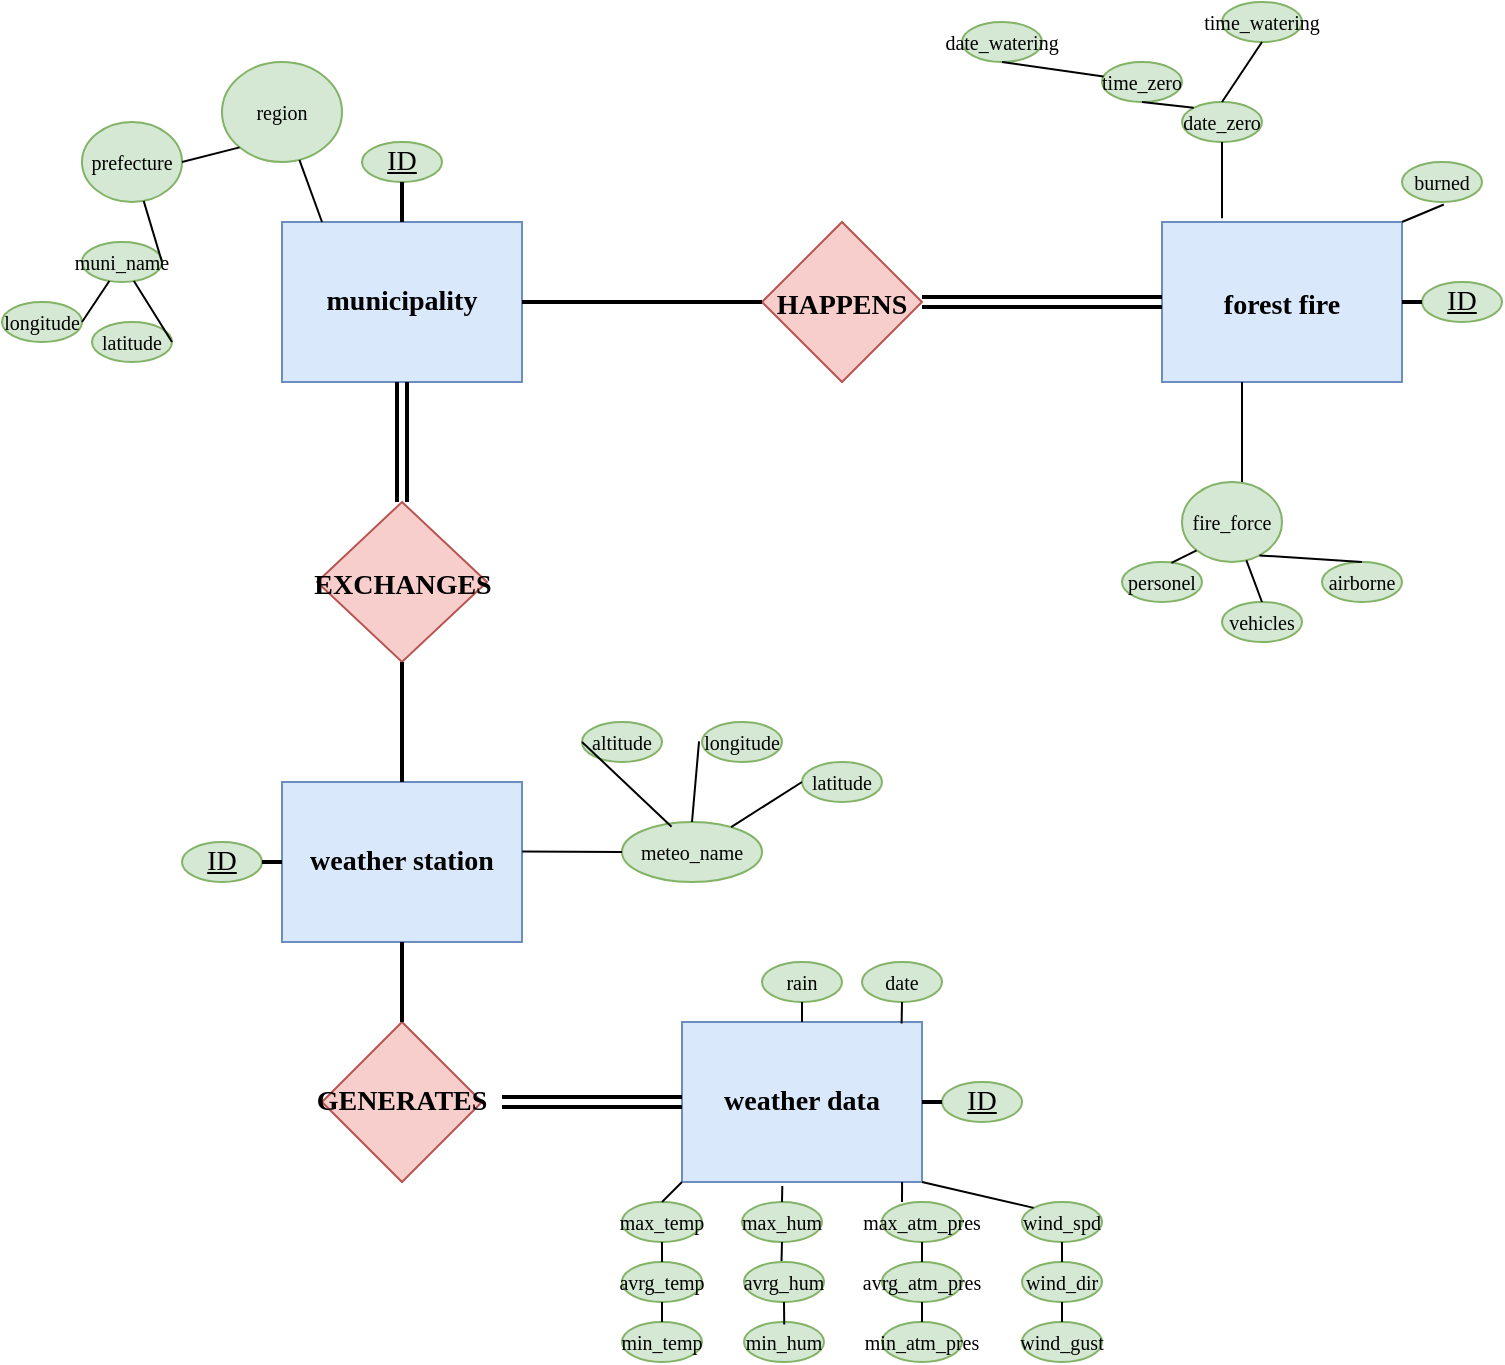 <mxfile version="20.6.2" type="github"><diagram id="WWY81_JtuqOu2J2RoEmf" name="Page-1"><mxGraphModel dx="2232" dy="764" grid="1" gridSize="10" guides="1" tooltips="1" connect="1" arrows="1" fold="1" page="1" pageScale="1" pageWidth="850" pageHeight="1100" math="0" shadow="0"><root><mxCell id="0"/><mxCell id="1" parent="0"/><mxCell id="IWE4IvIM3m5MT6L9Yo8g-1" value="&lt;h2&gt;&lt;font style=&quot;font-size: 14px;&quot; face=&quot;Verdana&quot;&gt;forest fire&lt;/font&gt;&lt;/h2&gt;" style="rounded=0;whiteSpace=wrap;html=1;fillColor=#dae8fc;strokeColor=#6c8ebf;" parent="1" vertex="1"><mxGeometry x="560" y="120" width="120" height="80" as="geometry"/></mxCell><mxCell id="IWE4IvIM3m5MT6L9Yo8g-2" value="&lt;font face=&quot;Verdana&quot; style=&quot;font-size: 14px;&quot;&gt;&lt;b&gt;municipality&lt;/b&gt;&lt;/font&gt;" style="rounded=0;whiteSpace=wrap;html=1;fillColor=#dae8fc;strokeColor=#6c8ebf;" parent="1" vertex="1"><mxGeometry x="120" y="120" width="120" height="80" as="geometry"/></mxCell><mxCell id="IWE4IvIM3m5MT6L9Yo8g-3" value="&lt;b&gt;&lt;font face=&quot;Verdana&quot;&gt;&lt;font style=&quot;font-size: 14px;&quot;&gt;weather &lt;/font&gt;&lt;font style=&quot;font-size: 14px;&quot;&gt;station&lt;/font&gt;&lt;/font&gt;&lt;/b&gt;" style="rounded=0;whiteSpace=wrap;html=1;fillColor=#dae8fc;strokeColor=#6c8ebf;" parent="1" vertex="1"><mxGeometry x="120" y="400" width="120" height="80" as="geometry"/></mxCell><mxCell id="IWE4IvIM3m5MT6L9Yo8g-4" value="&lt;h2&gt;&lt;font face=&quot;Verdana&quot; style=&quot;font-size: 14px;&quot;&gt;HAPPENS&lt;/font&gt;&lt;/h2&gt;" style="rhombus;whiteSpace=wrap;html=1;fillColor=#f8cecc;strokeColor=#b85450;" parent="1" vertex="1"><mxGeometry x="360" y="120" width="80" height="80" as="geometry"/></mxCell><mxCell id="IWE4IvIM3m5MT6L9Yo8g-6" value="&lt;h2&gt;&lt;font style=&quot;font-size: 14px;&quot; face=&quot;Verdana&quot;&gt;EXCHANGES&lt;/font&gt;&lt;/h2&gt;" style="rhombus;whiteSpace=wrap;html=1;fillColor=#f8cecc;strokeColor=#b85450;" parent="1" vertex="1"><mxGeometry x="137.5" y="260" width="85" height="80" as="geometry"/></mxCell><mxCell id="IWE4IvIM3m5MT6L9Yo8g-7" value="&lt;b style=&quot;&quot;&gt;&lt;font face=&quot;Verdana&quot; style=&quot;font-size: 14px;&quot;&gt;GENERATES&lt;/font&gt;&lt;/b&gt;" style="rhombus;whiteSpace=wrap;html=1;fillColor=#f8cecc;strokeColor=#b85450;" parent="1" vertex="1"><mxGeometry x="140" y="520" width="80" height="80" as="geometry"/></mxCell><mxCell id="IWE4IvIM3m5MT6L9Yo8g-8" value="&lt;font color=&quot;#000000&quot;&gt;&lt;b&gt;weather data&lt;/b&gt;&lt;/font&gt;" style="rounded=0;whiteSpace=wrap;html=1;labelBackgroundColor=none;fontFamily=Verdana;fontSize=14;fillColor=#dae8fc;strokeColor=#6c8ebf;" parent="1" vertex="1"><mxGeometry x="320" y="520" width="120" height="80" as="geometry"/></mxCell><mxCell id="f_Eok9SNf_XsYcOHeP-y-2" style="edgeStyle=orthogonalEdgeStyle;rounded=0;orthogonalLoop=1;jettySize=auto;html=1;exitX=0.5;exitY=1;exitDx=0;exitDy=0;fontFamily=Verdana;fontSize=14;" parent="1" source="IWE4IvIM3m5MT6L9Yo8g-2" target="IWE4IvIM3m5MT6L9Yo8g-2" edge="1"><mxGeometry relative="1" as="geometry"/></mxCell><mxCell id="f_Eok9SNf_XsYcOHeP-y-4" style="edgeStyle=orthogonalEdgeStyle;rounded=0;orthogonalLoop=1;jettySize=auto;html=1;exitX=0.5;exitY=1;exitDx=0;exitDy=0;fontFamily=Verdana;fontSize=14;" parent="1" source="IWE4IvIM3m5MT6L9Yo8g-2" target="IWE4IvIM3m5MT6L9Yo8g-2" edge="1"><mxGeometry relative="1" as="geometry"/></mxCell><mxCell id="f_Eok9SNf_XsYcOHeP-y-6" value="" style="endArrow=none;html=1;rounded=0;fontFamily=Verdana;fontSize=14;entryX=0.5;entryY=0;entryDx=0;entryDy=0;exitX=0.5;exitY=1;exitDx=0;exitDy=0;strokeWidth=2;" parent="1" source="IWE4IvIM3m5MT6L9Yo8g-6" target="IWE4IvIM3m5MT6L9Yo8g-3" edge="1"><mxGeometry width="50" height="50" relative="1" as="geometry"><mxPoint x="480" y="410" as="sourcePoint"/><mxPoint x="530" y="360" as="targetPoint"/></mxGeometry></mxCell><mxCell id="f_Eok9SNf_XsYcOHeP-y-8" value="" style="shape=link;html=1;rounded=0;fontFamily=Verdana;fontSize=14;entryX=0.5;entryY=1;entryDx=0;entryDy=0;exitX=0.5;exitY=0;exitDx=0;exitDy=0;strokeWidth=2;" parent="1" source="IWE4IvIM3m5MT6L9Yo8g-6" target="IWE4IvIM3m5MT6L9Yo8g-2" edge="1"><mxGeometry width="100" relative="1" as="geometry"><mxPoint x="240" y="250" as="sourcePoint"/><mxPoint x="340" y="250" as="targetPoint"/></mxGeometry></mxCell><mxCell id="f_Eok9SNf_XsYcOHeP-y-9" value="" style="endArrow=none;html=1;rounded=0;strokeWidth=2;fontFamily=Verdana;fontSize=14;entryX=1;entryY=0.5;entryDx=0;entryDy=0;exitX=0;exitY=0.5;exitDx=0;exitDy=0;" parent="1" source="IWE4IvIM3m5MT6L9Yo8g-4" target="IWE4IvIM3m5MT6L9Yo8g-2" edge="1"><mxGeometry width="50" height="50" relative="1" as="geometry"><mxPoint x="480" y="410" as="sourcePoint"/><mxPoint x="530" y="360" as="targetPoint"/></mxGeometry></mxCell><mxCell id="f_Eok9SNf_XsYcOHeP-y-10" value="" style="shape=link;html=1;rounded=0;strokeWidth=2;fontFamily=Verdana;fontSize=14;exitX=1;exitY=0.5;exitDx=0;exitDy=0;entryX=0;entryY=0.5;entryDx=0;entryDy=0;" parent="1" source="IWE4IvIM3m5MT6L9Yo8g-4" target="IWE4IvIM3m5MT6L9Yo8g-1" edge="1"><mxGeometry width="100" relative="1" as="geometry"><mxPoint x="450" y="160" as="sourcePoint"/><mxPoint x="550" y="160" as="targetPoint"/></mxGeometry></mxCell><mxCell id="f_Eok9SNf_XsYcOHeP-y-11" value="" style="shape=link;html=1;rounded=0;strokeWidth=2;fontFamily=Verdana;fontSize=14;entryX=0;entryY=0.5;entryDx=0;entryDy=0;" parent="1" target="IWE4IvIM3m5MT6L9Yo8g-8" edge="1"><mxGeometry width="100" relative="1" as="geometry"><mxPoint x="230" y="560" as="sourcePoint"/><mxPoint x="300" y="560" as="targetPoint"/></mxGeometry></mxCell><mxCell id="f_Eok9SNf_XsYcOHeP-y-13" value="" style="endArrow=none;html=1;rounded=0;strokeWidth=2;fontFamily=Verdana;fontSize=14;entryX=0.5;entryY=1;entryDx=0;entryDy=0;" parent="1" target="IWE4IvIM3m5MT6L9Yo8g-3" edge="1"><mxGeometry width="50" height="50" relative="1" as="geometry"><mxPoint x="180" y="520" as="sourcePoint"/><mxPoint x="200" y="480" as="targetPoint"/></mxGeometry></mxCell><mxCell id="f_Eok9SNf_XsYcOHeP-y-14" value="ID" style="ellipse;whiteSpace=wrap;html=1;fontFamily=Verdana;fontSize=14;fontStyle=4;fillColor=#d5e8d4;strokeColor=#82b366;" parent="1" vertex="1"><mxGeometry x="160" y="80" width="40" height="20" as="geometry"/></mxCell><mxCell id="f_Eok9SNf_XsYcOHeP-y-16" value="" style="endArrow=none;html=1;rounded=0;strokeWidth=2;fontFamily=Verdana;fontSize=14;entryX=0.5;entryY=1;entryDx=0;entryDy=0;" parent="1" source="IWE4IvIM3m5MT6L9Yo8g-2" target="f_Eok9SNf_XsYcOHeP-y-14" edge="1"><mxGeometry width="50" height="50" relative="1" as="geometry"><mxPoint x="20" y="140" as="sourcePoint"/><mxPoint x="70" y="90" as="targetPoint"/></mxGeometry></mxCell><mxCell id="f_Eok9SNf_XsYcOHeP-y-17" value="ID" style="ellipse;whiteSpace=wrap;html=1;fontFamily=Verdana;fontSize=14;fontStyle=4;fillColor=#d5e8d4;strokeColor=#82b366;" parent="1" vertex="1"><mxGeometry x="690" y="150" width="40" height="20" as="geometry"/></mxCell><mxCell id="f_Eok9SNf_XsYcOHeP-y-18" value="ID" style="ellipse;whiteSpace=wrap;html=1;fontFamily=Verdana;fontSize=14;fontStyle=4;fillColor=#d5e8d4;strokeColor=#82b366;" parent="1" vertex="1"><mxGeometry x="70" y="430" width="40" height="20" as="geometry"/></mxCell><mxCell id="f_Eok9SNf_XsYcOHeP-y-19" value="ID" style="ellipse;whiteSpace=wrap;html=1;fontFamily=Verdana;fontSize=14;fontStyle=4;fillColor=#d5e8d4;strokeColor=#82b366;" parent="1" vertex="1"><mxGeometry x="450" y="550" width="40" height="20" as="geometry"/></mxCell><mxCell id="f_Eok9SNf_XsYcOHeP-y-20" value="" style="endArrow=none;html=1;rounded=0;strokeWidth=2;fontFamily=Verdana;fontSize=14;entryX=0;entryY=0.5;entryDx=0;entryDy=0;exitX=1;exitY=0.5;exitDx=0;exitDy=0;" parent="1" source="IWE4IvIM3m5MT6L9Yo8g-1" target="f_Eok9SNf_XsYcOHeP-y-17" edge="1"><mxGeometry width="50" height="50" relative="1" as="geometry"><mxPoint x="670" y="260" as="sourcePoint"/><mxPoint x="720" y="210" as="targetPoint"/></mxGeometry></mxCell><mxCell id="f_Eok9SNf_XsYcOHeP-y-21" value="" style="endArrow=none;html=1;rounded=0;strokeWidth=2;fontFamily=Verdana;fontSize=14;entryX=1;entryY=0.5;entryDx=0;entryDy=0;exitX=0;exitY=0.5;exitDx=0;exitDy=0;" parent="1" source="IWE4IvIM3m5MT6L9Yo8g-3" target="f_Eok9SNf_XsYcOHeP-y-18" edge="1"><mxGeometry width="50" height="50" relative="1" as="geometry"><mxPoint x="40" y="530" as="sourcePoint"/><mxPoint x="90" y="480" as="targetPoint"/></mxGeometry></mxCell><mxCell id="f_Eok9SNf_XsYcOHeP-y-22" value="" style="endArrow=none;html=1;rounded=0;strokeWidth=2;fontFamily=Verdana;fontSize=14;exitX=0;exitY=0.5;exitDx=0;exitDy=0;entryX=1;entryY=0.5;entryDx=0;entryDy=0;" parent="1" source="f_Eok9SNf_XsYcOHeP-y-19" target="IWE4IvIM3m5MT6L9Yo8g-8" edge="1"><mxGeometry width="50" height="50" relative="1" as="geometry"><mxPoint x="490" y="540" as="sourcePoint"/><mxPoint x="540" y="490" as="targetPoint"/></mxGeometry></mxCell><mxCell id="f_Eok9SNf_XsYcOHeP-y-23" value="&lt;font size=&quot;1&quot;&gt;time_zero&lt;/font&gt;" style="ellipse;whiteSpace=wrap;html=1;fontFamily=Verdana;fontSize=14;fontStyle=0;fillColor=#d5e8d4;strokeColor=#82b366;" parent="1" vertex="1"><mxGeometry x="530" y="40" width="40" height="20" as="geometry"/></mxCell><mxCell id="f_Eok9SNf_XsYcOHeP-y-24" value="&lt;font size=&quot;1&quot;&gt;date_zero&lt;/font&gt;" style="ellipse;whiteSpace=wrap;html=1;fontFamily=Verdana;fontSize=14;fontStyle=0;fillColor=#d5e8d4;strokeColor=#82b366;" parent="1" vertex="1"><mxGeometry x="570" y="60" width="40" height="20" as="geometry"/></mxCell><mxCell id="f_Eok9SNf_XsYcOHeP-y-25" value="&lt;font size=&quot;1&quot;&gt;time_watering&lt;br&gt;&lt;/font&gt;" style="ellipse;whiteSpace=wrap;html=1;fontFamily=Verdana;fontSize=14;fontStyle=0;fillColor=#d5e8d4;strokeColor=#82b366;" parent="1" vertex="1"><mxGeometry x="590" y="10" width="40" height="20" as="geometry"/></mxCell><mxCell id="f_Eok9SNf_XsYcOHeP-y-78" value="&lt;font size=&quot;1&quot;&gt;date_watering&lt;br&gt;&lt;/font&gt;" style="ellipse;whiteSpace=wrap;html=1;fontFamily=Verdana;fontSize=14;fontStyle=0;fillColor=#d5e8d4;strokeColor=#82b366;" parent="1" vertex="1"><mxGeometry x="460" y="20" width="40" height="20" as="geometry"/></mxCell><mxCell id="f_Eok9SNf_XsYcOHeP-y-79" value="&lt;font size=&quot;1&quot;&gt;burned&lt;br&gt;&lt;/font&gt;" style="ellipse;whiteSpace=wrap;html=1;fontFamily=Verdana;fontSize=14;fontStyle=0;fillColor=#d5e8d4;strokeColor=#82b366;" parent="1" vertex="1"><mxGeometry x="680" y="90" width="40" height="20" as="geometry"/></mxCell><mxCell id="f_Eok9SNf_XsYcOHeP-y-80" value="&lt;font size=&quot;1&quot;&gt;personel&lt;br&gt;&lt;/font&gt;" style="ellipse;whiteSpace=wrap;html=1;fontFamily=Verdana;fontSize=14;fontStyle=0;fillColor=#d5e8d4;strokeColor=#82b366;" parent="1" vertex="1"><mxGeometry x="540" y="290" width="40" height="20" as="geometry"/></mxCell><mxCell id="f_Eok9SNf_XsYcOHeP-y-81" value="&lt;font size=&quot;1&quot;&gt;vehicles&lt;br&gt;&lt;/font&gt;" style="ellipse;whiteSpace=wrap;html=1;fontFamily=Verdana;fontSize=14;fontStyle=0;fillColor=#d5e8d4;strokeColor=#82b366;" parent="1" vertex="1"><mxGeometry x="590" y="310" width="40" height="20" as="geometry"/></mxCell><mxCell id="f_Eok9SNf_XsYcOHeP-y-82" value="&lt;font size=&quot;1&quot;&gt;airborne&lt;br&gt;&lt;/font&gt;" style="ellipse;whiteSpace=wrap;html=1;fontFamily=Verdana;fontSize=14;fontStyle=0;fillColor=#d5e8d4;strokeColor=#82b366;" parent="1" vertex="1"><mxGeometry x="640" y="290" width="40" height="20" as="geometry"/></mxCell><mxCell id="f_Eok9SNf_XsYcOHeP-y-85" value="&lt;font size=&quot;1&quot;&gt;region&lt;/font&gt;" style="ellipse;whiteSpace=wrap;html=1;fontFamily=Verdana;fontSize=14;fontStyle=0;fillColor=#d5e8d4;strokeColor=#82b366;" parent="1" vertex="1"><mxGeometry x="90" y="40" width="60" height="50" as="geometry"/></mxCell><mxCell id="f_Eok9SNf_XsYcOHeP-y-86" value="&lt;font size=&quot;1&quot;&gt;prefecture&lt;br&gt;&lt;/font&gt;" style="ellipse;whiteSpace=wrap;html=1;fontFamily=Verdana;fontSize=14;fontStyle=0;fillColor=#d5e8d4;strokeColor=#82b366;" parent="1" vertex="1"><mxGeometry x="20" y="70" width="50" height="40" as="geometry"/></mxCell><mxCell id="f_Eok9SNf_XsYcOHeP-y-87" value="&lt;font size=&quot;1&quot;&gt;longitude&lt;br&gt;&lt;/font&gt;" style="ellipse;whiteSpace=wrap;html=1;fontFamily=Verdana;fontSize=14;fontStyle=0;fillColor=#d5e8d4;strokeColor=#82b366;" parent="1" vertex="1"><mxGeometry x="-20" y="160" width="40" height="20" as="geometry"/></mxCell><mxCell id="f_Eok9SNf_XsYcOHeP-y-88" value="&lt;font size=&quot;1&quot;&gt;muni_name&lt;br&gt;&lt;/font&gt;" style="ellipse;whiteSpace=wrap;html=1;fontFamily=Verdana;fontSize=14;fontStyle=0;fillColor=#d5e8d4;strokeColor=#82b366;" parent="1" vertex="1"><mxGeometry x="20" y="130" width="40" height="20" as="geometry"/></mxCell><mxCell id="f_Eok9SNf_XsYcOHeP-y-89" value="&lt;font size=&quot;1&quot;&gt;latitude&lt;br&gt;&lt;/font&gt;" style="ellipse;whiteSpace=wrap;html=1;fontFamily=Verdana;fontSize=14;fontStyle=0;fillColor=#d5e8d4;strokeColor=#82b366;" parent="1" vertex="1"><mxGeometry x="25" y="170" width="40" height="20" as="geometry"/></mxCell><mxCell id="f_Eok9SNf_XsYcOHeP-y-90" value="&lt;font size=&quot;1&quot;&gt;meteo_name&lt;/font&gt;" style="ellipse;whiteSpace=wrap;html=1;fontFamily=Verdana;fontSize=14;fontStyle=0;fillColor=#d5e8d4;strokeColor=#82b366;" parent="1" vertex="1"><mxGeometry x="290" y="420" width="70" height="30" as="geometry"/></mxCell><mxCell id="f_Eok9SNf_XsYcOHeP-y-92" value="&lt;font size=&quot;1&quot;&gt;longitude&lt;br&gt;&lt;/font&gt;" style="ellipse;whiteSpace=wrap;html=1;fontFamily=Verdana;fontSize=14;fontStyle=0;fillColor=#d5e8d4;strokeColor=#82b366;" parent="1" vertex="1"><mxGeometry x="330" y="370" width="40" height="20" as="geometry"/></mxCell><mxCell id="f_Eok9SNf_XsYcOHeP-y-93" value="&lt;font size=&quot;1&quot;&gt;altitude&lt;br&gt;&lt;/font&gt;" style="ellipse;whiteSpace=wrap;html=1;fontFamily=Verdana;fontSize=14;fontStyle=0;fillColor=#d5e8d4;strokeColor=#82b366;" parent="1" vertex="1"><mxGeometry x="270" y="370" width="40" height="20" as="geometry"/></mxCell><mxCell id="f_Eok9SNf_XsYcOHeP-y-94" value="&lt;font size=&quot;1&quot;&gt;latitude&lt;br&gt;&lt;/font&gt;" style="ellipse;whiteSpace=wrap;html=1;fontFamily=Verdana;fontSize=14;fontStyle=0;fillColor=#d5e8d4;strokeColor=#82b366;" parent="1" vertex="1"><mxGeometry x="380" y="390" width="40" height="20" as="geometry"/></mxCell><mxCell id="f_Eok9SNf_XsYcOHeP-y-116" value="&lt;font size=&quot;1&quot;&gt;max_temp&lt;br&gt;&lt;/font&gt;" style="ellipse;whiteSpace=wrap;html=1;fontFamily=Verdana;fontSize=14;fontStyle=0;fillColor=#d5e8d4;strokeColor=#82b366;" parent="1" vertex="1"><mxGeometry x="290" y="610" width="40" height="20" as="geometry"/></mxCell><mxCell id="f_Eok9SNf_XsYcOHeP-y-118" value="&lt;font size=&quot;1&quot;&gt;avrg_temp&lt;br&gt;&lt;/font&gt;" style="ellipse;whiteSpace=wrap;html=1;fontFamily=Verdana;fontSize=14;fontStyle=0;fillColor=#d5e8d4;strokeColor=#82b366;" parent="1" vertex="1"><mxGeometry x="290" y="640" width="40" height="20" as="geometry"/></mxCell><mxCell id="f_Eok9SNf_XsYcOHeP-y-119" value="&lt;font size=&quot;1&quot;&gt;min_temp&lt;br&gt;&lt;/font&gt;" style="ellipse;whiteSpace=wrap;html=1;fontFamily=Verdana;fontSize=14;fontStyle=0;fillColor=#d5e8d4;strokeColor=#82b366;" parent="1" vertex="1"><mxGeometry x="290" y="670" width="40" height="20" as="geometry"/></mxCell><mxCell id="f_Eok9SNf_XsYcOHeP-y-120" value="&lt;font size=&quot;1&quot;&gt;max_hum&lt;br&gt;&lt;/font&gt;" style="ellipse;whiteSpace=wrap;html=1;fontFamily=Verdana;fontSize=14;fontStyle=0;fillColor=#d5e8d4;strokeColor=#82b366;" parent="1" vertex="1"><mxGeometry x="350" y="610" width="40" height="20" as="geometry"/></mxCell><mxCell id="f_Eok9SNf_XsYcOHeP-y-121" value="&lt;font size=&quot;1&quot;&gt;avrg_hum&lt;br&gt;&lt;/font&gt;" style="ellipse;whiteSpace=wrap;html=1;fontFamily=Verdana;fontSize=14;fontStyle=0;fillColor=#d5e8d4;strokeColor=#82b366;" parent="1" vertex="1"><mxGeometry x="351" y="640" width="40" height="20" as="geometry"/></mxCell><mxCell id="f_Eok9SNf_XsYcOHeP-y-122" value="&lt;font size=&quot;1&quot;&gt;min_hum&lt;br&gt;&lt;/font&gt;" style="ellipse;whiteSpace=wrap;html=1;fontFamily=Verdana;fontSize=14;fontStyle=0;fillColor=#d5e8d4;strokeColor=#82b366;" parent="1" vertex="1"><mxGeometry x="351" y="670" width="40" height="20" as="geometry"/></mxCell><mxCell id="f_Eok9SNf_XsYcOHeP-y-123" value="&lt;font size=&quot;1&quot;&gt;max_atm_pres&lt;br&gt;&lt;/font&gt;" style="ellipse;whiteSpace=wrap;html=1;fontFamily=Verdana;fontSize=14;fontStyle=0;fillColor=#d5e8d4;strokeColor=#82b366;" parent="1" vertex="1"><mxGeometry x="420" y="610" width="40" height="20" as="geometry"/></mxCell><mxCell id="f_Eok9SNf_XsYcOHeP-y-124" value="&lt;font size=&quot;1&quot;&gt;avrg_atm_pres&lt;br&gt;&lt;/font&gt;" style="ellipse;whiteSpace=wrap;html=1;fontFamily=Verdana;fontSize=14;fontStyle=0;fillColor=#d5e8d4;strokeColor=#82b366;" parent="1" vertex="1"><mxGeometry x="420" y="640" width="40" height="20" as="geometry"/></mxCell><mxCell id="f_Eok9SNf_XsYcOHeP-y-125" value="&lt;font size=&quot;1&quot;&gt;min_atm_pres&lt;br&gt;&lt;/font&gt;" style="ellipse;whiteSpace=wrap;html=1;fontFamily=Verdana;fontSize=14;fontStyle=0;fillColor=#d5e8d4;strokeColor=#82b366;" parent="1" vertex="1"><mxGeometry x="420" y="670" width="40" height="20" as="geometry"/></mxCell><mxCell id="f_Eok9SNf_XsYcOHeP-y-126" value="&lt;font size=&quot;1&quot;&gt;wind_spd&lt;br&gt;&lt;/font&gt;" style="ellipse;whiteSpace=wrap;html=1;fontFamily=Verdana;fontSize=14;fontStyle=0;fillColor=#d5e8d4;strokeColor=#82b366;" parent="1" vertex="1"><mxGeometry x="490" y="610" width="40" height="20" as="geometry"/></mxCell><mxCell id="f_Eok9SNf_XsYcOHeP-y-127" value="&lt;font size=&quot;1&quot;&gt;wind_dir&lt;br&gt;&lt;/font&gt;" style="ellipse;whiteSpace=wrap;html=1;fontFamily=Verdana;fontSize=14;fontStyle=0;fillColor=#d5e8d4;strokeColor=#82b366;" parent="1" vertex="1"><mxGeometry x="490" y="640" width="40" height="20" as="geometry"/></mxCell><mxCell id="f_Eok9SNf_XsYcOHeP-y-128" value="&lt;font size=&quot;1&quot;&gt;wind_gust&lt;br&gt;&lt;/font&gt;" style="ellipse;whiteSpace=wrap;html=1;fontFamily=Verdana;fontSize=14;fontStyle=0;fillColor=#d5e8d4;strokeColor=#82b366;" parent="1" vertex="1"><mxGeometry x="490" y="670" width="40" height="20" as="geometry"/></mxCell><mxCell id="f_Eok9SNf_XsYcOHeP-y-129" value="&lt;font size=&quot;1&quot;&gt;rain&lt;br&gt;&lt;/font&gt;" style="ellipse;whiteSpace=wrap;html=1;fontFamily=Verdana;fontSize=14;fontStyle=0;fillColor=#d5e8d4;strokeColor=#82b366;" parent="1" vertex="1"><mxGeometry x="360" y="490" width="40" height="20" as="geometry"/></mxCell><mxCell id="f_Eok9SNf_XsYcOHeP-y-130" value="&lt;font size=&quot;1&quot;&gt;date&lt;br&gt;&lt;/font&gt;" style="ellipse;whiteSpace=wrap;html=1;fontFamily=Verdana;fontSize=14;fontStyle=0;fillColor=#d5e8d4;strokeColor=#82b366;" parent="1" vertex="1"><mxGeometry x="410" y="490" width="40" height="20" as="geometry"/></mxCell><mxCell id="f_Eok9SNf_XsYcOHeP-y-131" value="&lt;font size=&quot;1&quot;&gt;fire_force&lt;br&gt;&lt;/font&gt;" style="ellipse;whiteSpace=wrap;html=1;fontFamily=Verdana;fontSize=14;fontStyle=0;fillColor=#d5e8d4;strokeColor=#82b366;" parent="1" vertex="1"><mxGeometry x="570" y="250" width="50" height="40" as="geometry"/></mxCell><mxCell id="O7Wk5swd6t4d14lx1I56-5" value="" style="endArrow=none;html=1;rounded=0;" parent="1" edge="1"><mxGeometry width="50" height="50" relative="1" as="geometry"><mxPoint x="560" y="210" as="sourcePoint"/><mxPoint x="560" y="210" as="targetPoint"/></mxGeometry></mxCell><mxCell id="O7Wk5swd6t4d14lx1I56-6" value="" style="endArrow=none;html=1;rounded=0;" parent="1" edge="1"><mxGeometry width="50" height="50" relative="1" as="geometry"><mxPoint x="600" y="200" as="sourcePoint"/><mxPoint x="600" y="250" as="targetPoint"/><Array as="points"><mxPoint x="600" y="250"/></Array></mxGeometry></mxCell><mxCell id="O7Wk5swd6t4d14lx1I56-7" value="" style="endArrow=none;html=1;rounded=0;exitX=0.5;exitY=0;exitDx=0;exitDy=0;entryX=0.774;entryY=0.918;entryDx=0;entryDy=0;entryPerimeter=0;" parent="1" source="f_Eok9SNf_XsYcOHeP-y-82" target="f_Eok9SNf_XsYcOHeP-y-131" edge="1"><mxGeometry width="50" height="50" relative="1" as="geometry"><mxPoint x="670" y="270" as="sourcePoint"/><mxPoint x="720" y="220" as="targetPoint"/></mxGeometry></mxCell><mxCell id="O7Wk5swd6t4d14lx1I56-8" value="" style="endArrow=none;html=1;rounded=0;entryX=0.5;entryY=0;entryDx=0;entryDy=0;" parent="1" source="f_Eok9SNf_XsYcOHeP-y-131" target="f_Eok9SNf_XsYcOHeP-y-81" edge="1"><mxGeometry width="50" height="50" relative="1" as="geometry"><mxPoint x="490" y="270" as="sourcePoint"/><mxPoint x="540" y="220" as="targetPoint"/></mxGeometry></mxCell><mxCell id="O7Wk5swd6t4d14lx1I56-9" value="" style="endArrow=none;html=1;rounded=0;entryX=0.5;entryY=1;entryDx=0;entryDy=0;exitX=0.25;exitY=-0.023;exitDx=0;exitDy=0;exitPerimeter=0;" parent="1" source="IWE4IvIM3m5MT6L9Yo8g-1" target="f_Eok9SNf_XsYcOHeP-y-24" edge="1"><mxGeometry width="50" height="50" relative="1" as="geometry"><mxPoint x="480" y="100" as="sourcePoint"/><mxPoint x="530" y="50" as="targetPoint"/></mxGeometry></mxCell><mxCell id="O7Wk5swd6t4d14lx1I56-10" value="" style="endArrow=none;html=1;rounded=0;entryX=0.5;entryY=1;entryDx=0;entryDy=0;exitX=0.5;exitY=0;exitDx=0;exitDy=0;" parent="1" source="f_Eok9SNf_XsYcOHeP-y-24" target="f_Eok9SNf_XsYcOHeP-y-25" edge="1"><mxGeometry width="50" height="50" relative="1" as="geometry"><mxPoint x="630" y="120" as="sourcePoint"/><mxPoint x="660" y="40" as="targetPoint"/></mxGeometry></mxCell><mxCell id="O7Wk5swd6t4d14lx1I56-11" value="" style="endArrow=none;html=1;rounded=0;entryX=0.5;entryY=1;entryDx=0;entryDy=0;exitX=0;exitY=0;exitDx=0;exitDy=0;" parent="1" source="f_Eok9SNf_XsYcOHeP-y-24" target="f_Eok9SNf_XsYcOHeP-y-23" edge="1"><mxGeometry width="50" height="50" relative="1" as="geometry"><mxPoint x="500" y="150" as="sourcePoint"/><mxPoint x="550" y="100" as="targetPoint"/></mxGeometry></mxCell><mxCell id="O7Wk5swd6t4d14lx1I56-12" value="" style="endArrow=none;html=1;rounded=0;entryX=0.523;entryY=1.063;entryDx=0;entryDy=0;entryPerimeter=0;exitX=1;exitY=0;exitDx=0;exitDy=0;" parent="1" source="IWE4IvIM3m5MT6L9Yo8g-1" target="f_Eok9SNf_XsYcOHeP-y-79" edge="1"><mxGeometry width="50" height="50" relative="1" as="geometry"><mxPoint x="470" y="140" as="sourcePoint"/><mxPoint x="520" y="90" as="targetPoint"/></mxGeometry></mxCell><mxCell id="O7Wk5swd6t4d14lx1I56-13" value="" style="endArrow=none;html=1;rounded=0;entryX=0.5;entryY=1;entryDx=0;entryDy=0;" parent="1" source="f_Eok9SNf_XsYcOHeP-y-23" target="f_Eok9SNf_XsYcOHeP-y-78" edge="1"><mxGeometry width="50" height="50" relative="1" as="geometry"><mxPoint x="480" y="130" as="sourcePoint"/><mxPoint x="530" y="80" as="targetPoint"/></mxGeometry></mxCell><mxCell id="O7Wk5swd6t4d14lx1I56-14" value="" style="endArrow=none;html=1;rounded=0;exitX=1;exitY=0.5;exitDx=0;exitDy=0;" parent="1" source="f_Eok9SNf_XsYcOHeP-y-89" target="f_Eok9SNf_XsYcOHeP-y-88" edge="1"><mxGeometry width="50" height="50" relative="1" as="geometry"><mxPoint x="90" y="180" as="sourcePoint"/><mxPoint x="140" y="130" as="targetPoint"/></mxGeometry></mxCell><mxCell id="O7Wk5swd6t4d14lx1I56-15" value="" style="endArrow=none;html=1;rounded=0;exitX=1;exitY=0.5;exitDx=0;exitDy=0;" parent="1" source="f_Eok9SNf_XsYcOHeP-y-87" target="f_Eok9SNf_XsYcOHeP-y-88" edge="1"><mxGeometry width="50" height="50" relative="1" as="geometry"><mxPoint x="90" y="210" as="sourcePoint"/><mxPoint x="140" y="160" as="targetPoint"/></mxGeometry></mxCell><mxCell id="O7Wk5swd6t4d14lx1I56-16" value="" style="endArrow=none;html=1;rounded=0;entryX=1;entryY=0.5;entryDx=0;entryDy=0;" parent="1" source="f_Eok9SNf_XsYcOHeP-y-86" target="f_Eok9SNf_XsYcOHeP-y-88" edge="1"><mxGeometry width="50" height="50" relative="1" as="geometry"><mxPoint y="190" as="sourcePoint"/><mxPoint x="50" y="140" as="targetPoint"/></mxGeometry></mxCell><mxCell id="O7Wk5swd6t4d14lx1I56-17" value="" style="endArrow=none;html=1;rounded=0;entryX=1;entryY=0.5;entryDx=0;entryDy=0;exitX=0;exitY=1;exitDx=0;exitDy=0;" parent="1" source="f_Eok9SNf_XsYcOHeP-y-85" target="f_Eok9SNf_XsYcOHeP-y-86" edge="1"><mxGeometry width="50" height="50" relative="1" as="geometry"><mxPoint x="100" y="70" as="sourcePoint"/><mxPoint x="140" y="130" as="targetPoint"/></mxGeometry></mxCell><mxCell id="O7Wk5swd6t4d14lx1I56-18" value="" style="endArrow=none;html=1;rounded=0;" parent="1" source="f_Eok9SNf_XsYcOHeP-y-85" edge="1"><mxGeometry width="50" height="50" relative="1" as="geometry"><mxPoint x="100" y="190" as="sourcePoint"/><mxPoint x="140" y="120" as="targetPoint"/></mxGeometry></mxCell><mxCell id="O7Wk5swd6t4d14lx1I56-20" value="" style="endArrow=none;html=1;rounded=0;entryX=0;entryY=0.5;entryDx=0;entryDy=0;" parent="1" source="f_Eok9SNf_XsYcOHeP-y-90" target="f_Eok9SNf_XsYcOHeP-y-94" edge="1"><mxGeometry width="50" height="50" relative="1" as="geometry"><mxPoint x="40" y="530" as="sourcePoint"/><mxPoint x="90" y="480" as="targetPoint"/></mxGeometry></mxCell><mxCell id="O7Wk5swd6t4d14lx1I56-21" value="" style="endArrow=none;html=1;rounded=0;entryX=-0.037;entryY=0.484;entryDx=0;entryDy=0;entryPerimeter=0;exitX=0.5;exitY=0;exitDx=0;exitDy=0;" parent="1" source="f_Eok9SNf_XsYcOHeP-y-90" target="f_Eok9SNf_XsYcOHeP-y-92" edge="1"><mxGeometry width="50" height="50" relative="1" as="geometry"><mxPoint x="210" y="540" as="sourcePoint"/><mxPoint x="260" y="490" as="targetPoint"/></mxGeometry></mxCell><mxCell id="O7Wk5swd6t4d14lx1I56-22" value="" style="endArrow=none;html=1;rounded=0;entryX=0;entryY=0.5;entryDx=0;entryDy=0;exitX=0.354;exitY=0.079;exitDx=0;exitDy=0;exitPerimeter=0;" parent="1" source="f_Eok9SNf_XsYcOHeP-y-90" target="f_Eok9SNf_XsYcOHeP-y-93" edge="1"><mxGeometry width="50" height="50" relative="1" as="geometry"><mxPoint x="220" y="550" as="sourcePoint"/><mxPoint x="270" y="500" as="targetPoint"/></mxGeometry></mxCell><mxCell id="O7Wk5swd6t4d14lx1I56-23" value="" style="endArrow=none;html=1;rounded=0;entryX=0;entryY=0.5;entryDx=0;entryDy=0;exitX=1.001;exitY=0.434;exitDx=0;exitDy=0;exitPerimeter=0;" parent="1" source="IWE4IvIM3m5MT6L9Yo8g-3" target="f_Eok9SNf_XsYcOHeP-y-90" edge="1"><mxGeometry width="50" height="50" relative="1" as="geometry"><mxPoint x="190" y="415" as="sourcePoint"/><mxPoint x="240" y="365" as="targetPoint"/></mxGeometry></mxCell><mxCell id="O7Wk5swd6t4d14lx1I56-24" value="" style="endArrow=none;html=1;rounded=0;entryX=0.5;entryY=1;entryDx=0;entryDy=0;exitX=0.915;exitY=0.01;exitDx=0;exitDy=0;exitPerimeter=0;" parent="1" source="IWE4IvIM3m5MT6L9Yo8g-8" target="f_Eok9SNf_XsYcOHeP-y-130" edge="1"><mxGeometry width="50" height="50" relative="1" as="geometry"><mxPoint x="460" y="580" as="sourcePoint"/><mxPoint x="510" y="530" as="targetPoint"/></mxGeometry></mxCell><mxCell id="O7Wk5swd6t4d14lx1I56-25" value="" style="endArrow=none;html=1;rounded=0;entryX=0.5;entryY=1;entryDx=0;entryDy=0;exitX=0.5;exitY=0;exitDx=0;exitDy=0;" parent="1" source="IWE4IvIM3m5MT6L9Yo8g-8" target="f_Eok9SNf_XsYcOHeP-y-129" edge="1"><mxGeometry width="50" height="50" relative="1" as="geometry"><mxPoint x="240" y="570" as="sourcePoint"/><mxPoint x="290" y="520" as="targetPoint"/></mxGeometry></mxCell><mxCell id="O7Wk5swd6t4d14lx1I56-26" value="" style="endArrow=none;html=1;rounded=0;entryX=0;entryY=1;entryDx=0;entryDy=0;exitX=0.5;exitY=0;exitDx=0;exitDy=0;" parent="1" source="f_Eok9SNf_XsYcOHeP-y-116" target="IWE4IvIM3m5MT6L9Yo8g-8" edge="1"><mxGeometry width="50" height="50" relative="1" as="geometry"><mxPoint x="250" y="640" as="sourcePoint"/><mxPoint x="300" y="590" as="targetPoint"/></mxGeometry></mxCell><mxCell id="O7Wk5swd6t4d14lx1I56-27" value="" style="endArrow=none;html=1;rounded=0;entryX=0.418;entryY=1.025;entryDx=0;entryDy=0;entryPerimeter=0;exitX=0.5;exitY=0;exitDx=0;exitDy=0;" parent="1" source="f_Eok9SNf_XsYcOHeP-y-120" target="IWE4IvIM3m5MT6L9Yo8g-8" edge="1"><mxGeometry width="50" height="50" relative="1" as="geometry"><mxPoint x="350" y="650" as="sourcePoint"/><mxPoint x="400" y="600" as="targetPoint"/></mxGeometry></mxCell><mxCell id="O7Wk5swd6t4d14lx1I56-28" value="" style="endArrow=none;html=1;rounded=0;entryX=0.917;entryY=1;entryDx=0;entryDy=0;entryPerimeter=0;" parent="1" target="IWE4IvIM3m5MT6L9Yo8g-8" edge="1"><mxGeometry width="50" height="50" relative="1" as="geometry"><mxPoint x="430" y="610" as="sourcePoint"/><mxPoint x="470" y="600" as="targetPoint"/></mxGeometry></mxCell><mxCell id="O7Wk5swd6t4d14lx1I56-29" value="" style="endArrow=none;html=1;rounded=0;entryX=1;entryY=1;entryDx=0;entryDy=0;exitX=0;exitY=0;exitDx=0;exitDy=0;" parent="1" source="f_Eok9SNf_XsYcOHeP-y-126" target="IWE4IvIM3m5MT6L9Yo8g-8" edge="1"><mxGeometry width="50" height="50" relative="1" as="geometry"><mxPoint x="530" y="620" as="sourcePoint"/><mxPoint x="580" y="570" as="targetPoint"/></mxGeometry></mxCell><mxCell id="O7Wk5swd6t4d14lx1I56-30" value="" style="endArrow=none;html=1;rounded=0;entryX=0.5;entryY=1;entryDx=0;entryDy=0;exitX=0.5;exitY=0;exitDx=0;exitDy=0;" parent="1" source="f_Eok9SNf_XsYcOHeP-y-118" target="f_Eok9SNf_XsYcOHeP-y-116" edge="1"><mxGeometry width="50" height="50" relative="1" as="geometry"><mxPoint x="380" y="700" as="sourcePoint"/><mxPoint x="430" y="650" as="targetPoint"/></mxGeometry></mxCell><mxCell id="O7Wk5swd6t4d14lx1I56-31" value="" style="endArrow=none;html=1;rounded=0;entryX=0.5;entryY=1;entryDx=0;entryDy=0;exitX=0.5;exitY=0;exitDx=0;exitDy=0;" parent="1" source="f_Eok9SNf_XsYcOHeP-y-119" target="f_Eok9SNf_XsYcOHeP-y-118" edge="1"><mxGeometry width="50" height="50" relative="1" as="geometry"><mxPoint x="300" y="710" as="sourcePoint"/><mxPoint x="350" y="660" as="targetPoint"/></mxGeometry></mxCell><mxCell id="O7Wk5swd6t4d14lx1I56-32" value="" style="endArrow=none;html=1;rounded=0;entryX=0.503;entryY=0.063;entryDx=0;entryDy=0;entryPerimeter=0;exitX=0.5;exitY=1;exitDx=0;exitDy=0;" parent="1" source="f_Eok9SNf_XsYcOHeP-y-121" target="f_Eok9SNf_XsYcOHeP-y-122" edge="1"><mxGeometry width="50" height="50" relative="1" as="geometry"><mxPoint x="340" y="750" as="sourcePoint"/><mxPoint x="390" y="700" as="targetPoint"/></mxGeometry></mxCell><mxCell id="O7Wk5swd6t4d14lx1I56-33" value="" style="endArrow=none;html=1;rounded=0;entryX=0.469;entryY=-0.023;entryDx=0;entryDy=0;exitX=0.5;exitY=1;exitDx=0;exitDy=0;entryPerimeter=0;" parent="1" source="f_Eok9SNf_XsYcOHeP-y-120" target="f_Eok9SNf_XsYcOHeP-y-121" edge="1"><mxGeometry width="50" height="50" relative="1" as="geometry"><mxPoint x="360" y="680" as="sourcePoint"/><mxPoint x="410" y="630" as="targetPoint"/></mxGeometry></mxCell><mxCell id="O7Wk5swd6t4d14lx1I56-34" value="" style="endArrow=none;html=1;rounded=0;entryX=0.5;entryY=1;entryDx=0;entryDy=0;exitX=0.5;exitY=0;exitDx=0;exitDy=0;" parent="1" source="f_Eok9SNf_XsYcOHeP-y-124" target="f_Eok9SNf_XsYcOHeP-y-123" edge="1"><mxGeometry width="50" height="50" relative="1" as="geometry"><mxPoint x="430" y="680" as="sourcePoint"/><mxPoint x="480" y="630" as="targetPoint"/></mxGeometry></mxCell><mxCell id="O7Wk5swd6t4d14lx1I56-35" value="" style="endArrow=none;html=1;rounded=0;entryX=0.5;entryY=1;entryDx=0;entryDy=0;exitX=0.5;exitY=0;exitDx=0;exitDy=0;" parent="1" source="f_Eok9SNf_XsYcOHeP-y-125" target="f_Eok9SNf_XsYcOHeP-y-124" edge="1"><mxGeometry width="50" height="50" relative="1" as="geometry"><mxPoint x="390" y="730" as="sourcePoint"/><mxPoint x="440" y="680" as="targetPoint"/></mxGeometry></mxCell><mxCell id="O7Wk5swd6t4d14lx1I56-36" value="" style="endArrow=none;html=1;rounded=0;entryX=0.5;entryY=1;entryDx=0;entryDy=0;exitX=0.5;exitY=0;exitDx=0;exitDy=0;" parent="1" source="f_Eok9SNf_XsYcOHeP-y-127" target="f_Eok9SNf_XsYcOHeP-y-126" edge="1"><mxGeometry width="50" height="50" relative="1" as="geometry"><mxPoint x="540" y="680" as="sourcePoint"/><mxPoint x="590" y="630" as="targetPoint"/></mxGeometry></mxCell><mxCell id="O7Wk5swd6t4d14lx1I56-37" value="" style="endArrow=none;html=1;rounded=0;entryX=0.5;entryY=1;entryDx=0;entryDy=0;exitX=0.5;exitY=0;exitDx=0;exitDy=0;" parent="1" source="f_Eok9SNf_XsYcOHeP-y-128" target="f_Eok9SNf_XsYcOHeP-y-127" edge="1"><mxGeometry width="50" height="50" relative="1" as="geometry"><mxPoint x="550" y="700" as="sourcePoint"/><mxPoint x="600" y="650" as="targetPoint"/></mxGeometry></mxCell><mxCell id="qOxuceOdtwnZMDJFs9f3-1" value="" style="endArrow=none;html=1;rounded=0;exitX=0;exitY=1;exitDx=0;exitDy=0;entryX=0.618;entryY=0.021;entryDx=0;entryDy=0;entryPerimeter=0;" parent="1" source="f_Eok9SNf_XsYcOHeP-y-131" target="f_Eok9SNf_XsYcOHeP-y-80" edge="1"><mxGeometry width="50" height="50" relative="1" as="geometry"><mxPoint x="570" y="300" as="sourcePoint"/><mxPoint x="560" y="310" as="targetPoint"/><Array as="points"/></mxGeometry></mxCell></root></mxGraphModel></diagram></mxfile>